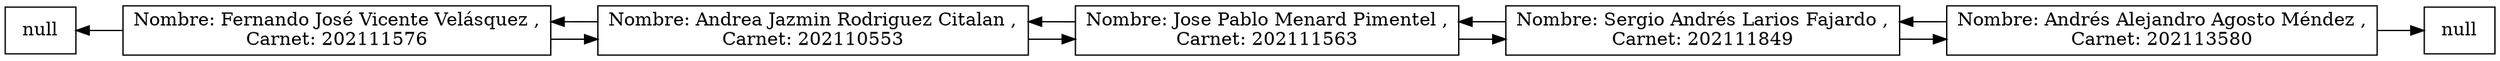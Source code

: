 digraph lista{
rankdir=LR;
node[shape = record];
nodonull1[label="null"];
nodonull2[label="null"];
nodonull1->nodo0 [dir=back];
nodo0[label="Nombre: Fernando José Vicente Velásquez ,\nCarnet: 202111576"];
nodo1[label="Nombre: Andrea Jazmin Rodriguez Citalan ,\nCarnet: 202110553"];
nodo2[label="Nombre: Jose Pablo Menard Pimentel ,\nCarnet: 202111563"];
nodo3[label="Nombre: Sergio Andrés Larios Fajardo ,\nCarnet: 202111849"];
nodo4[label="Nombre: Andrés Alejandro Agosto Méndez ,\nCarnet: 202113580"];
nodo0->nodo1;
nodo1->nodo0;
nodo1->nodo2;
nodo2->nodo1;
nodo2->nodo3;
nodo3->nodo2;
nodo3->nodo4;
nodo4->nodo3;
nodo4->nodonull2;
}